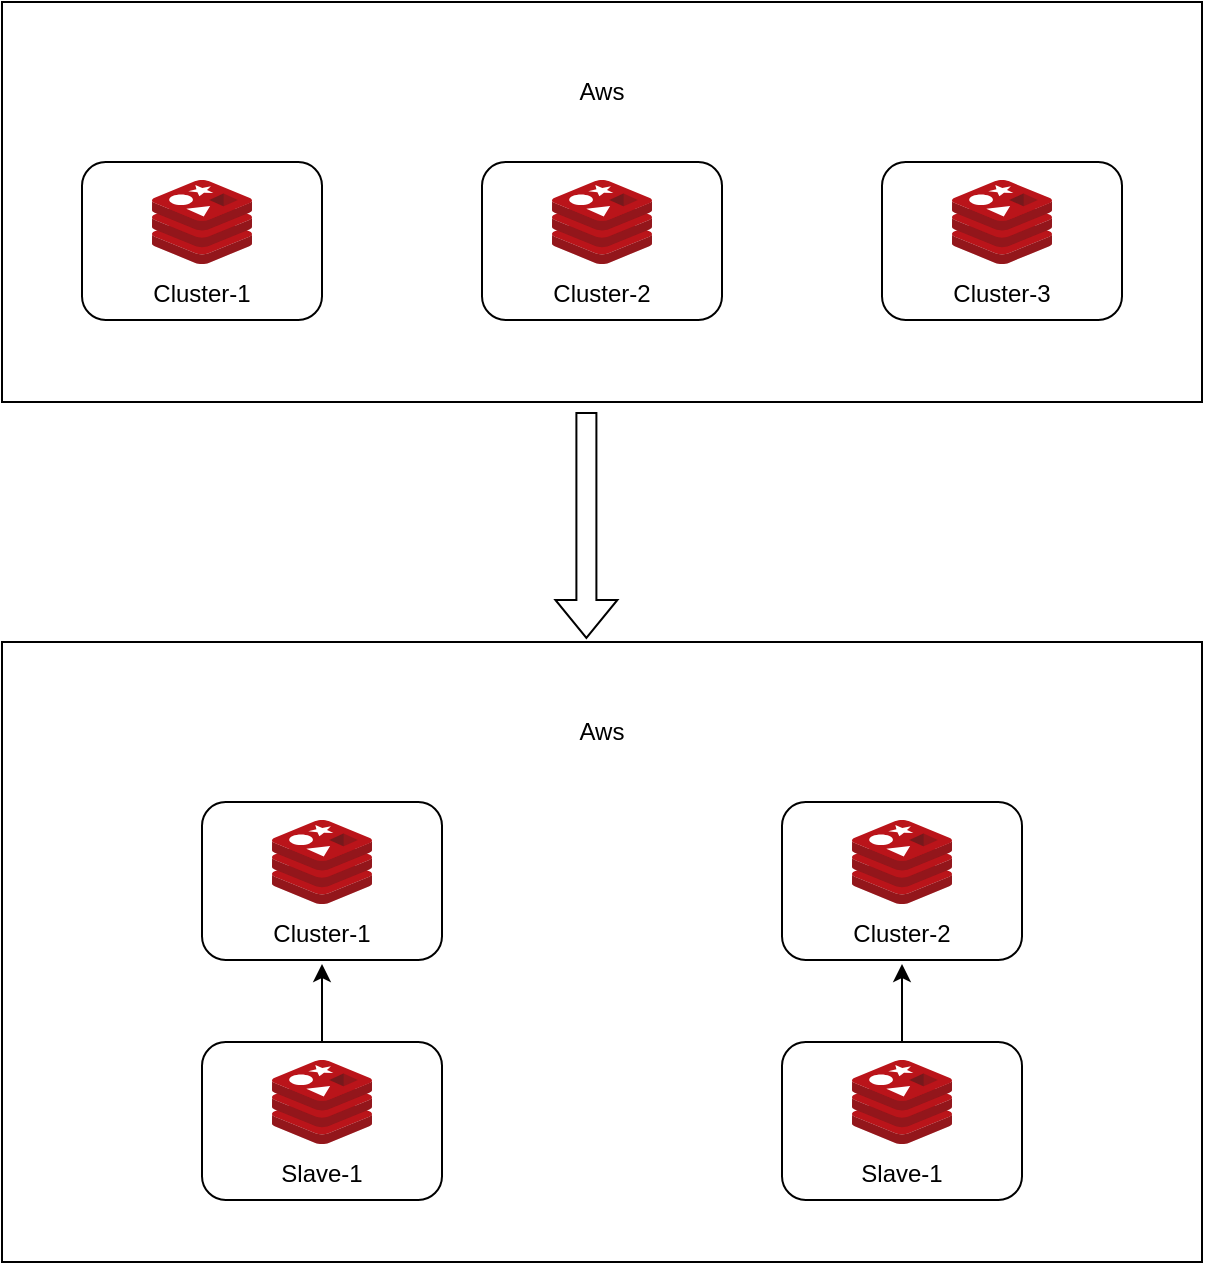 <mxfile version="24.4.4" type="github">
  <diagram name="第 1 页" id="Zw_Xd7DbwDs_5MI2PyQ_">
    <mxGraphModel dx="1434" dy="772" grid="1" gridSize="10" guides="1" tooltips="1" connect="1" arrows="1" fold="1" page="1" pageScale="1" pageWidth="827" pageHeight="1169" math="0" shadow="0">
      <root>
        <mxCell id="0" />
        <mxCell id="1" parent="0" />
        <mxCell id="ZuOCNiy7mxlITMTqRG9--15" value="" style="group" vertex="1" connectable="0" parent="1">
          <mxGeometry x="80" y="160" width="600" height="200" as="geometry" />
        </mxCell>
        <mxCell id="ZuOCNiy7mxlITMTqRG9--13" value="" style="rounded=0;whiteSpace=wrap;html=1;" vertex="1" parent="ZuOCNiy7mxlITMTqRG9--15">
          <mxGeometry width="600" height="200" as="geometry" />
        </mxCell>
        <mxCell id="ZuOCNiy7mxlITMTqRG9--4" value="" style="group" vertex="1" connectable="0" parent="ZuOCNiy7mxlITMTqRG9--15">
          <mxGeometry x="40" y="80" width="120" height="81" as="geometry" />
        </mxCell>
        <mxCell id="ZuOCNiy7mxlITMTqRG9--2" value="" style="rounded=1;whiteSpace=wrap;html=1;" vertex="1" parent="ZuOCNiy7mxlITMTqRG9--4">
          <mxGeometry width="120" height="79" as="geometry" />
        </mxCell>
        <mxCell id="ZuOCNiy7mxlITMTqRG9--1" value="" style="image;sketch=0;aspect=fixed;html=1;points=[];align=center;fontSize=12;image=img/lib/mscae/Cache_Redis_Product.svg;" vertex="1" parent="ZuOCNiy7mxlITMTqRG9--4">
          <mxGeometry x="35" y="9" width="50" height="42" as="geometry" />
        </mxCell>
        <mxCell id="ZuOCNiy7mxlITMTqRG9--3" value="Cluster-1" style="text;html=1;align=center;verticalAlign=middle;whiteSpace=wrap;rounded=0;" vertex="1" parent="ZuOCNiy7mxlITMTqRG9--4">
          <mxGeometry x="30" y="51" width="60" height="30" as="geometry" />
        </mxCell>
        <mxCell id="ZuOCNiy7mxlITMTqRG9--5" value="" style="group" vertex="1" connectable="0" parent="ZuOCNiy7mxlITMTqRG9--15">
          <mxGeometry x="240" y="80" width="120" height="81" as="geometry" />
        </mxCell>
        <mxCell id="ZuOCNiy7mxlITMTqRG9--6" value="" style="rounded=1;whiteSpace=wrap;html=1;" vertex="1" parent="ZuOCNiy7mxlITMTqRG9--5">
          <mxGeometry width="120" height="79" as="geometry" />
        </mxCell>
        <mxCell id="ZuOCNiy7mxlITMTqRG9--7" value="" style="image;sketch=0;aspect=fixed;html=1;points=[];align=center;fontSize=12;image=img/lib/mscae/Cache_Redis_Product.svg;" vertex="1" parent="ZuOCNiy7mxlITMTqRG9--5">
          <mxGeometry x="35" y="9" width="50" height="42" as="geometry" />
        </mxCell>
        <mxCell id="ZuOCNiy7mxlITMTqRG9--8" value="Cluster-2" style="text;html=1;align=center;verticalAlign=middle;whiteSpace=wrap;rounded=0;" vertex="1" parent="ZuOCNiy7mxlITMTqRG9--5">
          <mxGeometry x="30" y="51" width="60" height="30" as="geometry" />
        </mxCell>
        <mxCell id="ZuOCNiy7mxlITMTqRG9--9" value="" style="group" vertex="1" connectable="0" parent="ZuOCNiy7mxlITMTqRG9--15">
          <mxGeometry x="440" y="80" width="120" height="81" as="geometry" />
        </mxCell>
        <mxCell id="ZuOCNiy7mxlITMTqRG9--10" value="" style="rounded=1;whiteSpace=wrap;html=1;" vertex="1" parent="ZuOCNiy7mxlITMTqRG9--9">
          <mxGeometry width="120" height="79" as="geometry" />
        </mxCell>
        <mxCell id="ZuOCNiy7mxlITMTqRG9--11" value="" style="image;sketch=0;aspect=fixed;html=1;points=[];align=center;fontSize=12;image=img/lib/mscae/Cache_Redis_Product.svg;" vertex="1" parent="ZuOCNiy7mxlITMTqRG9--9">
          <mxGeometry x="35" y="9" width="50" height="42" as="geometry" />
        </mxCell>
        <mxCell id="ZuOCNiy7mxlITMTqRG9--12" value="Cluster-3" style="text;html=1;align=center;verticalAlign=middle;whiteSpace=wrap;rounded=0;" vertex="1" parent="ZuOCNiy7mxlITMTqRG9--9">
          <mxGeometry x="30" y="51" width="60" height="30" as="geometry" />
        </mxCell>
        <mxCell id="ZuOCNiy7mxlITMTqRG9--14" value="Aws" style="text;html=1;align=center;verticalAlign=middle;whiteSpace=wrap;rounded=0;" vertex="1" parent="ZuOCNiy7mxlITMTqRG9--15">
          <mxGeometry x="270" y="30" width="60" height="30" as="geometry" />
        </mxCell>
        <mxCell id="ZuOCNiy7mxlITMTqRG9--31" value="" style="shape=flexArrow;endArrow=classic;html=1;rounded=0;exitX=0.487;exitY=1.025;exitDx=0;exitDy=0;exitPerimeter=0;entryX=0.487;entryY=-0.005;entryDx=0;entryDy=0;entryPerimeter=0;" edge="1" parent="1" source="ZuOCNiy7mxlITMTqRG9--13" target="ZuOCNiy7mxlITMTqRG9--17">
          <mxGeometry width="50" height="50" relative="1" as="geometry">
            <mxPoint x="390" y="460" as="sourcePoint" />
            <mxPoint x="440" y="410" as="targetPoint" />
          </mxGeometry>
        </mxCell>
        <mxCell id="ZuOCNiy7mxlITMTqRG9--17" value="" style="rounded=0;whiteSpace=wrap;html=1;" vertex="1" parent="1">
          <mxGeometry x="80" y="480" width="600" height="310" as="geometry" />
        </mxCell>
        <mxCell id="ZuOCNiy7mxlITMTqRG9--18" value="" style="group" vertex="1" connectable="0" parent="1">
          <mxGeometry x="180" y="560" width="120" height="81" as="geometry" />
        </mxCell>
        <mxCell id="ZuOCNiy7mxlITMTqRG9--19" value="" style="rounded=1;whiteSpace=wrap;html=1;" vertex="1" parent="ZuOCNiy7mxlITMTqRG9--18">
          <mxGeometry width="120" height="79" as="geometry" />
        </mxCell>
        <mxCell id="ZuOCNiy7mxlITMTqRG9--20" value="" style="image;sketch=0;aspect=fixed;html=1;points=[];align=center;fontSize=12;image=img/lib/mscae/Cache_Redis_Product.svg;" vertex="1" parent="ZuOCNiy7mxlITMTqRG9--18">
          <mxGeometry x="35" y="9" width="50" height="42" as="geometry" />
        </mxCell>
        <mxCell id="ZuOCNiy7mxlITMTqRG9--21" value="Cluster-1" style="text;html=1;align=center;verticalAlign=middle;whiteSpace=wrap;rounded=0;" vertex="1" parent="ZuOCNiy7mxlITMTqRG9--18">
          <mxGeometry x="30" y="51" width="60" height="30" as="geometry" />
        </mxCell>
        <mxCell id="ZuOCNiy7mxlITMTqRG9--22" value="" style="group" vertex="1" connectable="0" parent="1">
          <mxGeometry x="470" y="560" width="120" height="81" as="geometry" />
        </mxCell>
        <mxCell id="ZuOCNiy7mxlITMTqRG9--23" value="" style="rounded=1;whiteSpace=wrap;html=1;" vertex="1" parent="ZuOCNiy7mxlITMTqRG9--22">
          <mxGeometry width="120" height="79" as="geometry" />
        </mxCell>
        <mxCell id="ZuOCNiy7mxlITMTqRG9--24" value="" style="image;sketch=0;aspect=fixed;html=1;points=[];align=center;fontSize=12;image=img/lib/mscae/Cache_Redis_Product.svg;" vertex="1" parent="ZuOCNiy7mxlITMTqRG9--22">
          <mxGeometry x="35" y="9" width="50" height="42" as="geometry" />
        </mxCell>
        <mxCell id="ZuOCNiy7mxlITMTqRG9--25" value="Cluster-2" style="text;html=1;align=center;verticalAlign=middle;whiteSpace=wrap;rounded=0;" vertex="1" parent="ZuOCNiy7mxlITMTqRG9--22">
          <mxGeometry x="30" y="51" width="60" height="30" as="geometry" />
        </mxCell>
        <mxCell id="ZuOCNiy7mxlITMTqRG9--30" value="Aws" style="text;html=1;align=center;verticalAlign=middle;whiteSpace=wrap;rounded=0;" vertex="1" parent="1">
          <mxGeometry x="350" y="510" width="60" height="30" as="geometry" />
        </mxCell>
        <mxCell id="ZuOCNiy7mxlITMTqRG9--32" value="" style="group" vertex="1" connectable="0" parent="1">
          <mxGeometry x="180" y="680" width="120" height="81" as="geometry" />
        </mxCell>
        <mxCell id="ZuOCNiy7mxlITMTqRG9--33" value="" style="rounded=1;whiteSpace=wrap;html=1;" vertex="1" parent="ZuOCNiy7mxlITMTqRG9--32">
          <mxGeometry width="120" height="79" as="geometry" />
        </mxCell>
        <mxCell id="ZuOCNiy7mxlITMTqRG9--34" value="" style="image;sketch=0;aspect=fixed;html=1;points=[];align=center;fontSize=12;image=img/lib/mscae/Cache_Redis_Product.svg;" vertex="1" parent="ZuOCNiy7mxlITMTqRG9--32">
          <mxGeometry x="35" y="9" width="50" height="42" as="geometry" />
        </mxCell>
        <mxCell id="ZuOCNiy7mxlITMTqRG9--35" value="Slave-1" style="text;html=1;align=center;verticalAlign=middle;whiteSpace=wrap;rounded=0;" vertex="1" parent="ZuOCNiy7mxlITMTqRG9--32">
          <mxGeometry x="30" y="51" width="60" height="30" as="geometry" />
        </mxCell>
        <mxCell id="ZuOCNiy7mxlITMTqRG9--36" value="" style="group" vertex="1" connectable="0" parent="1">
          <mxGeometry x="470" y="680" width="120" height="81" as="geometry" />
        </mxCell>
        <mxCell id="ZuOCNiy7mxlITMTqRG9--37" value="" style="rounded=1;whiteSpace=wrap;html=1;" vertex="1" parent="ZuOCNiy7mxlITMTqRG9--36">
          <mxGeometry width="120" height="79" as="geometry" />
        </mxCell>
        <mxCell id="ZuOCNiy7mxlITMTqRG9--38" value="" style="image;sketch=0;aspect=fixed;html=1;points=[];align=center;fontSize=12;image=img/lib/mscae/Cache_Redis_Product.svg;" vertex="1" parent="ZuOCNiy7mxlITMTqRG9--36">
          <mxGeometry x="35" y="9" width="50" height="42" as="geometry" />
        </mxCell>
        <mxCell id="ZuOCNiy7mxlITMTqRG9--39" value="Slave-1" style="text;html=1;align=center;verticalAlign=middle;whiteSpace=wrap;rounded=0;" vertex="1" parent="ZuOCNiy7mxlITMTqRG9--36">
          <mxGeometry x="30" y="51" width="60" height="30" as="geometry" />
        </mxCell>
        <mxCell id="ZuOCNiy7mxlITMTqRG9--40" style="edgeStyle=orthogonalEdgeStyle;rounded=0;orthogonalLoop=1;jettySize=auto;html=1;entryX=0.5;entryY=1;entryDx=0;entryDy=0;" edge="1" parent="1" source="ZuOCNiy7mxlITMTqRG9--37" target="ZuOCNiy7mxlITMTqRG9--25">
          <mxGeometry relative="1" as="geometry" />
        </mxCell>
        <mxCell id="ZuOCNiy7mxlITMTqRG9--41" value="" style="edgeStyle=orthogonalEdgeStyle;rounded=0;orthogonalLoop=1;jettySize=auto;html=1;" edge="1" parent="1" source="ZuOCNiy7mxlITMTqRG9--33" target="ZuOCNiy7mxlITMTqRG9--21">
          <mxGeometry relative="1" as="geometry" />
        </mxCell>
      </root>
    </mxGraphModel>
  </diagram>
</mxfile>

